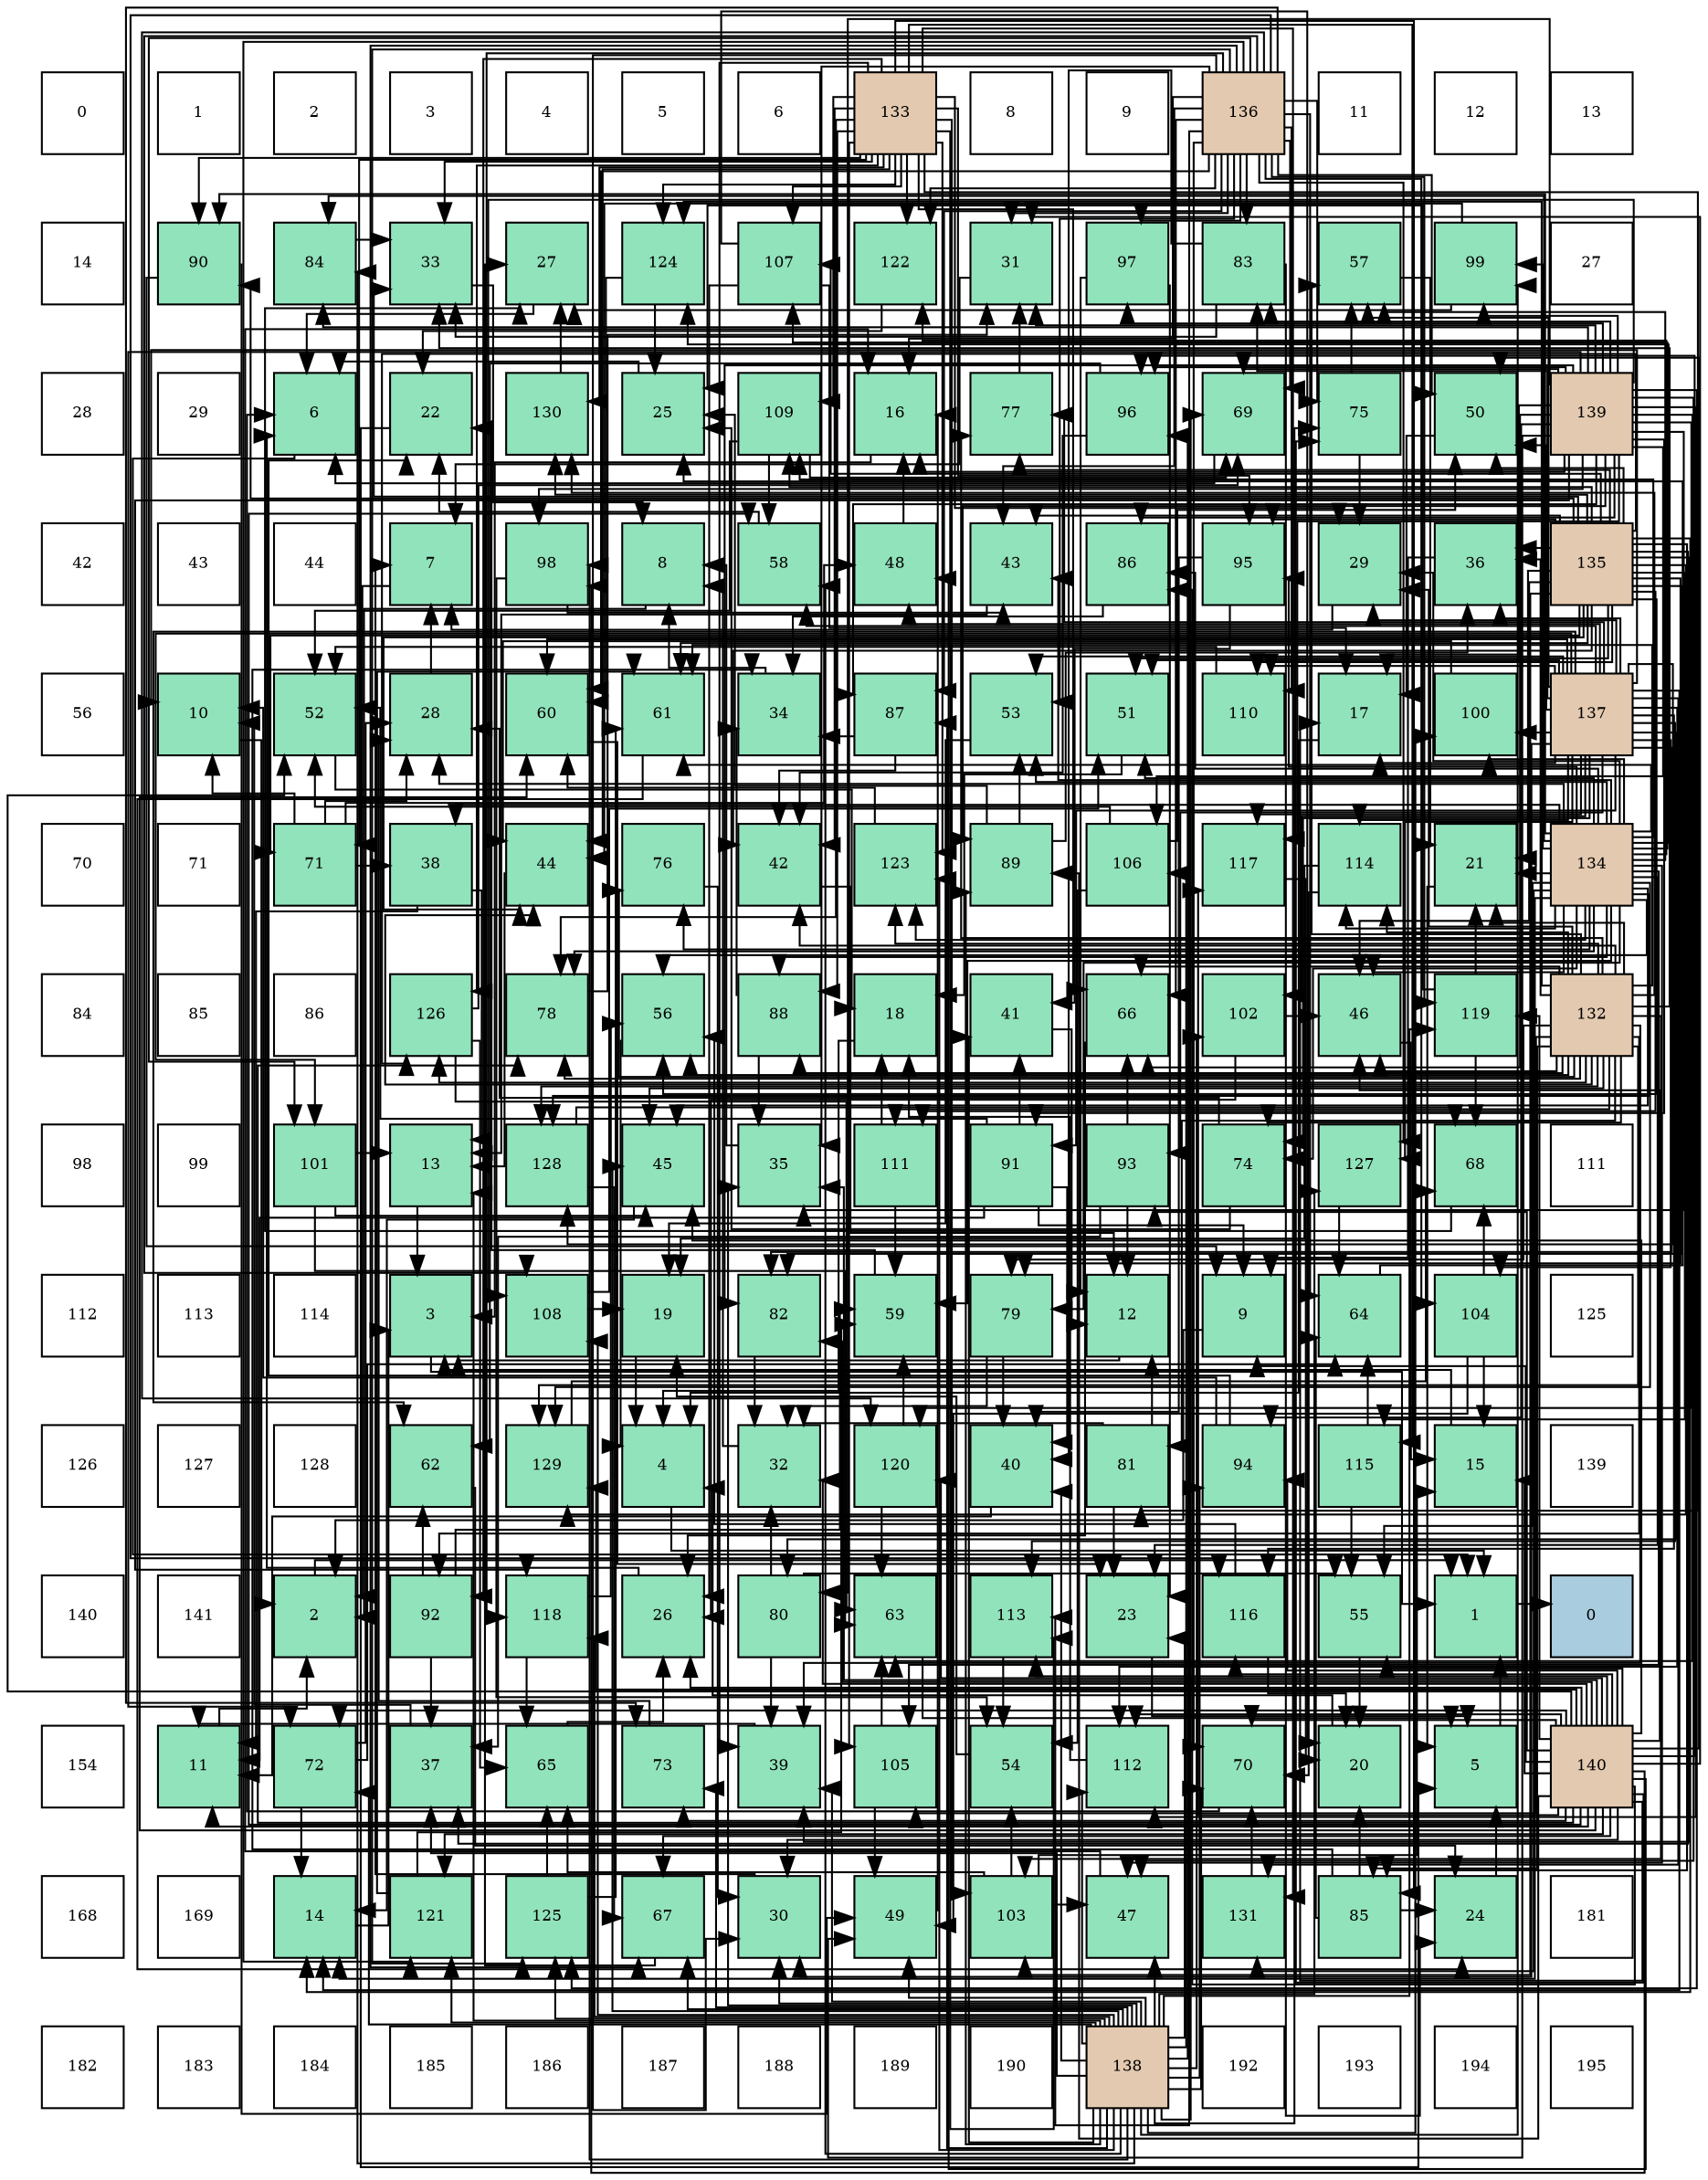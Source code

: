 digraph layout{
 rankdir=TB;
 splines=ortho;
 node [style=filled shape=square fixedsize=true width=0.6];
0[label="0", fontsize=8, fillcolor="#ffffff"];
1[label="1", fontsize=8, fillcolor="#ffffff"];
2[label="2", fontsize=8, fillcolor="#ffffff"];
3[label="3", fontsize=8, fillcolor="#ffffff"];
4[label="4", fontsize=8, fillcolor="#ffffff"];
5[label="5", fontsize=8, fillcolor="#ffffff"];
6[label="6", fontsize=8, fillcolor="#ffffff"];
7[label="133", fontsize=8, fillcolor="#e3c9af"];
8[label="8", fontsize=8, fillcolor="#ffffff"];
9[label="9", fontsize=8, fillcolor="#ffffff"];
10[label="136", fontsize=8, fillcolor="#e3c9af"];
11[label="11", fontsize=8, fillcolor="#ffffff"];
12[label="12", fontsize=8, fillcolor="#ffffff"];
13[label="13", fontsize=8, fillcolor="#ffffff"];
14[label="14", fontsize=8, fillcolor="#ffffff"];
15[label="90", fontsize=8, fillcolor="#91e3bb"];
16[label="84", fontsize=8, fillcolor="#91e3bb"];
17[label="33", fontsize=8, fillcolor="#91e3bb"];
18[label="27", fontsize=8, fillcolor="#91e3bb"];
19[label="124", fontsize=8, fillcolor="#91e3bb"];
20[label="107", fontsize=8, fillcolor="#91e3bb"];
21[label="122", fontsize=8, fillcolor="#91e3bb"];
22[label="31", fontsize=8, fillcolor="#91e3bb"];
23[label="97", fontsize=8, fillcolor="#91e3bb"];
24[label="83", fontsize=8, fillcolor="#91e3bb"];
25[label="57", fontsize=8, fillcolor="#91e3bb"];
26[label="99", fontsize=8, fillcolor="#91e3bb"];
27[label="27", fontsize=8, fillcolor="#ffffff"];
28[label="28", fontsize=8, fillcolor="#ffffff"];
29[label="29", fontsize=8, fillcolor="#ffffff"];
30[label="6", fontsize=8, fillcolor="#91e3bb"];
31[label="22", fontsize=8, fillcolor="#91e3bb"];
32[label="130", fontsize=8, fillcolor="#91e3bb"];
33[label="25", fontsize=8, fillcolor="#91e3bb"];
34[label="109", fontsize=8, fillcolor="#91e3bb"];
35[label="16", fontsize=8, fillcolor="#91e3bb"];
36[label="77", fontsize=8, fillcolor="#91e3bb"];
37[label="96", fontsize=8, fillcolor="#91e3bb"];
38[label="69", fontsize=8, fillcolor="#91e3bb"];
39[label="75", fontsize=8, fillcolor="#91e3bb"];
40[label="50", fontsize=8, fillcolor="#91e3bb"];
41[label="139", fontsize=8, fillcolor="#e3c9af"];
42[label="42", fontsize=8, fillcolor="#ffffff"];
43[label="43", fontsize=8, fillcolor="#ffffff"];
44[label="44", fontsize=8, fillcolor="#ffffff"];
45[label="7", fontsize=8, fillcolor="#91e3bb"];
46[label="98", fontsize=8, fillcolor="#91e3bb"];
47[label="8", fontsize=8, fillcolor="#91e3bb"];
48[label="58", fontsize=8, fillcolor="#91e3bb"];
49[label="48", fontsize=8, fillcolor="#91e3bb"];
50[label="43", fontsize=8, fillcolor="#91e3bb"];
51[label="86", fontsize=8, fillcolor="#91e3bb"];
52[label="95", fontsize=8, fillcolor="#91e3bb"];
53[label="29", fontsize=8, fillcolor="#91e3bb"];
54[label="36", fontsize=8, fillcolor="#91e3bb"];
55[label="135", fontsize=8, fillcolor="#e3c9af"];
56[label="56", fontsize=8, fillcolor="#ffffff"];
57[label="10", fontsize=8, fillcolor="#91e3bb"];
58[label="52", fontsize=8, fillcolor="#91e3bb"];
59[label="28", fontsize=8, fillcolor="#91e3bb"];
60[label="60", fontsize=8, fillcolor="#91e3bb"];
61[label="61", fontsize=8, fillcolor="#91e3bb"];
62[label="34", fontsize=8, fillcolor="#91e3bb"];
63[label="87", fontsize=8, fillcolor="#91e3bb"];
64[label="53", fontsize=8, fillcolor="#91e3bb"];
65[label="51", fontsize=8, fillcolor="#91e3bb"];
66[label="110", fontsize=8, fillcolor="#91e3bb"];
67[label="17", fontsize=8, fillcolor="#91e3bb"];
68[label="100", fontsize=8, fillcolor="#91e3bb"];
69[label="137", fontsize=8, fillcolor="#e3c9af"];
70[label="70", fontsize=8, fillcolor="#ffffff"];
71[label="71", fontsize=8, fillcolor="#ffffff"];
72[label="71", fontsize=8, fillcolor="#91e3bb"];
73[label="38", fontsize=8, fillcolor="#91e3bb"];
74[label="44", fontsize=8, fillcolor="#91e3bb"];
75[label="76", fontsize=8, fillcolor="#91e3bb"];
76[label="42", fontsize=8, fillcolor="#91e3bb"];
77[label="123", fontsize=8, fillcolor="#91e3bb"];
78[label="89", fontsize=8, fillcolor="#91e3bb"];
79[label="106", fontsize=8, fillcolor="#91e3bb"];
80[label="117", fontsize=8, fillcolor="#91e3bb"];
81[label="114", fontsize=8, fillcolor="#91e3bb"];
82[label="21", fontsize=8, fillcolor="#91e3bb"];
83[label="134", fontsize=8, fillcolor="#e3c9af"];
84[label="84", fontsize=8, fillcolor="#ffffff"];
85[label="85", fontsize=8, fillcolor="#ffffff"];
86[label="86", fontsize=8, fillcolor="#ffffff"];
87[label="126", fontsize=8, fillcolor="#91e3bb"];
88[label="78", fontsize=8, fillcolor="#91e3bb"];
89[label="56", fontsize=8, fillcolor="#91e3bb"];
90[label="88", fontsize=8, fillcolor="#91e3bb"];
91[label="18", fontsize=8, fillcolor="#91e3bb"];
92[label="41", fontsize=8, fillcolor="#91e3bb"];
93[label="66", fontsize=8, fillcolor="#91e3bb"];
94[label="102", fontsize=8, fillcolor="#91e3bb"];
95[label="46", fontsize=8, fillcolor="#91e3bb"];
96[label="119", fontsize=8, fillcolor="#91e3bb"];
97[label="132", fontsize=8, fillcolor="#e3c9af"];
98[label="98", fontsize=8, fillcolor="#ffffff"];
99[label="99", fontsize=8, fillcolor="#ffffff"];
100[label="101", fontsize=8, fillcolor="#91e3bb"];
101[label="13", fontsize=8, fillcolor="#91e3bb"];
102[label="128", fontsize=8, fillcolor="#91e3bb"];
103[label="45", fontsize=8, fillcolor="#91e3bb"];
104[label="35", fontsize=8, fillcolor="#91e3bb"];
105[label="111", fontsize=8, fillcolor="#91e3bb"];
106[label="91", fontsize=8, fillcolor="#91e3bb"];
107[label="93", fontsize=8, fillcolor="#91e3bb"];
108[label="74", fontsize=8, fillcolor="#91e3bb"];
109[label="127", fontsize=8, fillcolor="#91e3bb"];
110[label="68", fontsize=8, fillcolor="#91e3bb"];
111[label="111", fontsize=8, fillcolor="#ffffff"];
112[label="112", fontsize=8, fillcolor="#ffffff"];
113[label="113", fontsize=8, fillcolor="#ffffff"];
114[label="114", fontsize=8, fillcolor="#ffffff"];
115[label="3", fontsize=8, fillcolor="#91e3bb"];
116[label="108", fontsize=8, fillcolor="#91e3bb"];
117[label="19", fontsize=8, fillcolor="#91e3bb"];
118[label="82", fontsize=8, fillcolor="#91e3bb"];
119[label="59", fontsize=8, fillcolor="#91e3bb"];
120[label="79", fontsize=8, fillcolor="#91e3bb"];
121[label="12", fontsize=8, fillcolor="#91e3bb"];
122[label="9", fontsize=8, fillcolor="#91e3bb"];
123[label="64", fontsize=8, fillcolor="#91e3bb"];
124[label="104", fontsize=8, fillcolor="#91e3bb"];
125[label="125", fontsize=8, fillcolor="#ffffff"];
126[label="126", fontsize=8, fillcolor="#ffffff"];
127[label="127", fontsize=8, fillcolor="#ffffff"];
128[label="128", fontsize=8, fillcolor="#ffffff"];
129[label="62", fontsize=8, fillcolor="#91e3bb"];
130[label="129", fontsize=8, fillcolor="#91e3bb"];
131[label="4", fontsize=8, fillcolor="#91e3bb"];
132[label="32", fontsize=8, fillcolor="#91e3bb"];
133[label="120", fontsize=8, fillcolor="#91e3bb"];
134[label="40", fontsize=8, fillcolor="#91e3bb"];
135[label="81", fontsize=8, fillcolor="#91e3bb"];
136[label="94", fontsize=8, fillcolor="#91e3bb"];
137[label="115", fontsize=8, fillcolor="#91e3bb"];
138[label="15", fontsize=8, fillcolor="#91e3bb"];
139[label="139", fontsize=8, fillcolor="#ffffff"];
140[label="140", fontsize=8, fillcolor="#ffffff"];
141[label="141", fontsize=8, fillcolor="#ffffff"];
142[label="2", fontsize=8, fillcolor="#91e3bb"];
143[label="92", fontsize=8, fillcolor="#91e3bb"];
144[label="118", fontsize=8, fillcolor="#91e3bb"];
145[label="26", fontsize=8, fillcolor="#91e3bb"];
146[label="80", fontsize=8, fillcolor="#91e3bb"];
147[label="63", fontsize=8, fillcolor="#91e3bb"];
148[label="113", fontsize=8, fillcolor="#91e3bb"];
149[label="23", fontsize=8, fillcolor="#91e3bb"];
150[label="116", fontsize=8, fillcolor="#91e3bb"];
151[label="55", fontsize=8, fillcolor="#91e3bb"];
152[label="1", fontsize=8, fillcolor="#91e3bb"];
153[label="0", fontsize=8, fillcolor="#a9ccde"];
154[label="154", fontsize=8, fillcolor="#ffffff"];
155[label="11", fontsize=8, fillcolor="#91e3bb"];
156[label="72", fontsize=8, fillcolor="#91e3bb"];
157[label="37", fontsize=8, fillcolor="#91e3bb"];
158[label="65", fontsize=8, fillcolor="#91e3bb"];
159[label="73", fontsize=8, fillcolor="#91e3bb"];
160[label="39", fontsize=8, fillcolor="#91e3bb"];
161[label="105", fontsize=8, fillcolor="#91e3bb"];
162[label="54", fontsize=8, fillcolor="#91e3bb"];
163[label="112", fontsize=8, fillcolor="#91e3bb"];
164[label="70", fontsize=8, fillcolor="#91e3bb"];
165[label="20", fontsize=8, fillcolor="#91e3bb"];
166[label="5", fontsize=8, fillcolor="#91e3bb"];
167[label="140", fontsize=8, fillcolor="#e3c9af"];
168[label="168", fontsize=8, fillcolor="#ffffff"];
169[label="169", fontsize=8, fillcolor="#ffffff"];
170[label="14", fontsize=8, fillcolor="#91e3bb"];
171[label="121", fontsize=8, fillcolor="#91e3bb"];
172[label="125", fontsize=8, fillcolor="#91e3bb"];
173[label="67", fontsize=8, fillcolor="#91e3bb"];
174[label="30", fontsize=8, fillcolor="#91e3bb"];
175[label="49", fontsize=8, fillcolor="#91e3bb"];
176[label="103", fontsize=8, fillcolor="#91e3bb"];
177[label="47", fontsize=8, fillcolor="#91e3bb"];
178[label="131", fontsize=8, fillcolor="#91e3bb"];
179[label="85", fontsize=8, fillcolor="#91e3bb"];
180[label="24", fontsize=8, fillcolor="#91e3bb"];
181[label="181", fontsize=8, fillcolor="#ffffff"];
182[label="182", fontsize=8, fillcolor="#ffffff"];
183[label="183", fontsize=8, fillcolor="#ffffff"];
184[label="184", fontsize=8, fillcolor="#ffffff"];
185[label="185", fontsize=8, fillcolor="#ffffff"];
186[label="186", fontsize=8, fillcolor="#ffffff"];
187[label="187", fontsize=8, fillcolor="#ffffff"];
188[label="188", fontsize=8, fillcolor="#ffffff"];
189[label="189", fontsize=8, fillcolor="#ffffff"];
190[label="190", fontsize=8, fillcolor="#ffffff"];
191[label="138", fontsize=8, fillcolor="#e3c9af"];
192[label="192", fontsize=8, fillcolor="#ffffff"];
193[label="193", fontsize=8, fillcolor="#ffffff"];
194[label="194", fontsize=8, fillcolor="#ffffff"];
195[label="195", fontsize=8, fillcolor="#ffffff"];
edge [constraint=false, style=vis];152 -> 153;
142 -> 152;
115 -> 152;
131 -> 152;
166 -> 152;
30 -> 152;
45 -> 142;
47 -> 142;
122 -> 142;
57 -> 142;
155 -> 142;
121 -> 115;
101 -> 115;
170 -> 115;
138 -> 115;
35 -> 115;
67 -> 131;
91 -> 131;
117 -> 131;
165 -> 131;
82 -> 166;
31 -> 166;
149 -> 166;
180 -> 166;
33 -> 30;
145 -> 30;
18 -> 30;
59 -> 45;
53 -> 45;
174 -> 45;
22 -> 45;
132 -> 47;
17 -> 47;
62 -> 47;
104 -> 47;
54 -> 122;
157 -> 57;
73 -> 155;
73 -> 101;
160 -> 155;
134 -> 155;
92 -> 121;
76 -> 121;
50 -> 101;
74 -> 101;
103 -> 170;
95 -> 138;
177 -> 35;
49 -> 35;
175 -> 35;
40 -> 67;
65 -> 91;
58 -> 91;
64 -> 117;
162 -> 117;
151 -> 165;
89 -> 131;
25 -> 82;
48 -> 31;
119 -> 31;
60 -> 149;
61 -> 180;
129 -> 180;
147 -> 166;
123 -> 33;
158 -> 145;
93 -> 145;
173 -> 18;
110 -> 18;
38 -> 30;
164 -> 30;
72 -> 57;
72 -> 59;
72 -> 73;
72 -> 49;
156 -> 170;
156 -> 59;
156 -> 123;
159 -> 59;
108 -> 33;
108 -> 59;
39 -> 53;
39 -> 25;
75 -> 174;
36 -> 22;
88 -> 22;
120 -> 132;
120 -> 134;
146 -> 132;
146 -> 160;
146 -> 151;
135 -> 121;
135 -> 149;
135 -> 132;
118 -> 132;
24 -> 180;
24 -> 17;
24 -> 134;
16 -> 17;
179 -> 165;
179 -> 180;
179 -> 62;
179 -> 123;
51 -> 62;
63 -> 62;
63 -> 76;
90 -> 62;
90 -> 104;
78 -> 33;
78 -> 54;
78 -> 64;
15 -> 122;
15 -> 175;
106 -> 122;
106 -> 155;
106 -> 134;
106 -> 92;
106 -> 58;
143 -> 157;
143 -> 119;
143 -> 129;
107 -> 121;
107 -> 157;
107 -> 93;
136 -> 57;
136 -> 31;
52 -> 134;
52 -> 92;
37 -> 76;
37 -> 129;
23 -> 121;
23 -> 149;
46 -> 50;
46 -> 162;
26 -> 18;
26 -> 74;
68 -> 74;
100 -> 101;
100 -> 103;
100 -> 147;
94 -> 145;
94 -> 95;
176 -> 138;
176 -> 177;
176 -> 162;
176 -> 158;
124 -> 138;
124 -> 175;
124 -> 110;
161 -> 175;
161 -> 147;
79 -> 40;
79 -> 58;
79 -> 162;
20 -> 67;
20 -> 165;
20 -> 145;
116 -> 117;
116 -> 65;
34 -> 58;
34 -> 48;
34 -> 38;
66 -> 58;
105 -> 91;
105 -> 119;
163 -> 91;
148 -> 162;
81 -> 117;
81 -> 164;
137 -> 151;
137 -> 123;
150 -> 165;
150 -> 89;
80 -> 165;
144 -> 89;
144 -> 158;
96 -> 82;
96 -> 33;
96 -> 110;
133 -> 119;
133 -> 147;
171 -> 119;
171 -> 61;
21 -> 31;
77 -> 60;
19 -> 33;
19 -> 60;
172 -> 61;
172 -> 158;
87 -> 147;
87 -> 158;
87 -> 38;
109 -> 123;
102 -> 173;
102 -> 110;
130 -> 110;
32 -> 18;
178 -> 164;
97 -> 82;
97 -> 53;
97 -> 17;
97 -> 54;
97 -> 160;
97 -> 76;
97 -> 74;
97 -> 103;
97 -> 95;
97 -> 89;
97 -> 25;
97 -> 61;
97 -> 93;
97 -> 108;
97 -> 75;
97 -> 36;
97 -> 88;
97 -> 120;
97 -> 135;
97 -> 179;
97 -> 90;
97 -> 143;
97 -> 176;
97 -> 161;
97 -> 105;
97 -> 81;
97 -> 77;
97 -> 19;
97 -> 87;
97 -> 102;
97 -> 130;
97 -> 32;
7 -> 53;
7 -> 17;
7 -> 160;
7 -> 76;
7 -> 74;
7 -> 93;
7 -> 72;
7 -> 88;
7 -> 135;
7 -> 179;
7 -> 90;
7 -> 15;
7 -> 143;
7 -> 52;
7 -> 176;
7 -> 161;
7 -> 20;
7 -> 34;
7 -> 148;
7 -> 137;
7 -> 21;
7 -> 77;
7 -> 19;
7 -> 87;
7 -> 32;
7 -> 178;
83 -> 170;
83 -> 82;
83 -> 149;
83 -> 59;
83 -> 53;
83 -> 73;
83 -> 50;
83 -> 103;
83 -> 95;
83 -> 177;
83 -> 65;
83 -> 64;
83 -> 151;
83 -> 89;
83 -> 25;
83 -> 119;
83 -> 61;
83 -> 108;
83 -> 75;
83 -> 88;
83 -> 120;
83 -> 16;
83 -> 51;
83 -> 90;
83 -> 15;
83 -> 52;
83 -> 26;
83 -> 68;
83 -> 161;
83 -> 20;
83 -> 34;
83 -> 81;
83 -> 21;
83 -> 77;
83 -> 19;
83 -> 102;
83 -> 130;
83 -> 178;
55 -> 170;
55 -> 82;
55 -> 17;
55 -> 54;
55 -> 157;
55 -> 160;
55 -> 76;
55 -> 50;
55 -> 74;
55 -> 95;
55 -> 40;
55 -> 65;
55 -> 89;
55 -> 61;
55 -> 72;
55 -> 36;
55 -> 120;
55 -> 118;
55 -> 179;
55 -> 15;
55 -> 52;
55 -> 176;
55 -> 20;
55 -> 34;
55 -> 66;
55 -> 105;
55 -> 137;
55 -> 87;
55 -> 130;
55 -> 32;
10 -> 35;
10 -> 174;
10 -> 22;
10 -> 104;
10 -> 50;
10 -> 40;
10 -> 64;
10 -> 60;
10 -> 123;
10 -> 93;
10 -> 173;
10 -> 38;
10 -> 164;
10 -> 159;
10 -> 39;
10 -> 24;
10 -> 63;
10 -> 23;
10 -> 100;
10 -> 124;
10 -> 116;
10 -> 66;
10 -> 148;
10 -> 150;
10 -> 144;
10 -> 96;
10 -> 133;
10 -> 171;
10 -> 21;
10 -> 172;
10 -> 109;
69 -> 57;
69 -> 170;
69 -> 67;
69 -> 53;
69 -> 174;
69 -> 54;
69 -> 49;
69 -> 40;
69 -> 65;
69 -> 64;
69 -> 25;
69 -> 48;
69 -> 60;
69 -> 129;
69 -> 108;
69 -> 36;
69 -> 146;
69 -> 118;
69 -> 24;
69 -> 106;
69 -> 107;
69 -> 68;
69 -> 100;
69 -> 94;
69 -> 124;
69 -> 66;
69 -> 163;
69 -> 148;
69 -> 81;
69 -> 150;
69 -> 80;
69 -> 109;
69 -> 102;
69 -> 178;
191 -> 101;
191 -> 149;
191 -> 174;
191 -> 104;
191 -> 157;
191 -> 160;
191 -> 134;
191 -> 92;
191 -> 103;
191 -> 177;
191 -> 175;
191 -> 48;
191 -> 173;
191 -> 38;
191 -> 164;
191 -> 156;
191 -> 159;
191 -> 39;
191 -> 16;
191 -> 63;
191 -> 78;
191 -> 136;
191 -> 37;
191 -> 46;
191 -> 26;
191 -> 68;
191 -> 94;
191 -> 79;
191 -> 116;
191 -> 163;
191 -> 144;
191 -> 96;
191 -> 171;
191 -> 77;
191 -> 172;
191 -> 109;
41 -> 35;
41 -> 67;
41 -> 22;
41 -> 104;
41 -> 177;
41 -> 175;
41 -> 147;
41 -> 93;
41 -> 38;
41 -> 156;
41 -> 146;
41 -> 118;
41 -> 24;
41 -> 16;
41 -> 51;
41 -> 63;
41 -> 78;
41 -> 106;
41 -> 136;
41 -> 37;
41 -> 23;
41 -> 46;
41 -> 26;
41 -> 79;
41 -> 116;
41 -> 163;
41 -> 80;
41 -> 144;
41 -> 133;
41 -> 172;
167 -> 122;
167 -> 155;
167 -> 138;
167 -> 67;
167 -> 145;
167 -> 174;
167 -> 22;
167 -> 132;
167 -> 104;
167 -> 103;
167 -> 95;
167 -> 49;
167 -> 40;
167 -> 58;
167 -> 151;
167 -> 48;
167 -> 60;
167 -> 173;
167 -> 164;
167 -> 156;
167 -> 159;
167 -> 39;
167 -> 88;
167 -> 118;
167 -> 51;
167 -> 78;
167 -> 107;
167 -> 136;
167 -> 37;
167 -> 46;
167 -> 163;
167 -> 148;
167 -> 150;
167 -> 80;
167 -> 96;
167 -> 133;
167 -> 171;
167 -> 130;
edge [constraint=true, style=invis];
0 -> 14 -> 28 -> 42 -> 56 -> 70 -> 84 -> 98 -> 112 -> 126 -> 140 -> 154 -> 168 -> 182;
1 -> 15 -> 29 -> 43 -> 57 -> 71 -> 85 -> 99 -> 113 -> 127 -> 141 -> 155 -> 169 -> 183;
2 -> 16 -> 30 -> 44 -> 58 -> 72 -> 86 -> 100 -> 114 -> 128 -> 142 -> 156 -> 170 -> 184;
3 -> 17 -> 31 -> 45 -> 59 -> 73 -> 87 -> 101 -> 115 -> 129 -> 143 -> 157 -> 171 -> 185;
4 -> 18 -> 32 -> 46 -> 60 -> 74 -> 88 -> 102 -> 116 -> 130 -> 144 -> 158 -> 172 -> 186;
5 -> 19 -> 33 -> 47 -> 61 -> 75 -> 89 -> 103 -> 117 -> 131 -> 145 -> 159 -> 173 -> 187;
6 -> 20 -> 34 -> 48 -> 62 -> 76 -> 90 -> 104 -> 118 -> 132 -> 146 -> 160 -> 174 -> 188;
7 -> 21 -> 35 -> 49 -> 63 -> 77 -> 91 -> 105 -> 119 -> 133 -> 147 -> 161 -> 175 -> 189;
8 -> 22 -> 36 -> 50 -> 64 -> 78 -> 92 -> 106 -> 120 -> 134 -> 148 -> 162 -> 176 -> 190;
9 -> 23 -> 37 -> 51 -> 65 -> 79 -> 93 -> 107 -> 121 -> 135 -> 149 -> 163 -> 177 -> 191;
10 -> 24 -> 38 -> 52 -> 66 -> 80 -> 94 -> 108 -> 122 -> 136 -> 150 -> 164 -> 178 -> 192;
11 -> 25 -> 39 -> 53 -> 67 -> 81 -> 95 -> 109 -> 123 -> 137 -> 151 -> 165 -> 179 -> 193;
12 -> 26 -> 40 -> 54 -> 68 -> 82 -> 96 -> 110 -> 124 -> 138 -> 152 -> 166 -> 180 -> 194;
13 -> 27 -> 41 -> 55 -> 69 -> 83 -> 97 -> 111 -> 125 -> 139 -> 153 -> 167 -> 181 -> 195;
rank = same {0 -> 1 -> 2 -> 3 -> 4 -> 5 -> 6 -> 7 -> 8 -> 9 -> 10 -> 11 -> 12 -> 13};
rank = same {14 -> 15 -> 16 -> 17 -> 18 -> 19 -> 20 -> 21 -> 22 -> 23 -> 24 -> 25 -> 26 -> 27};
rank = same {28 -> 29 -> 30 -> 31 -> 32 -> 33 -> 34 -> 35 -> 36 -> 37 -> 38 -> 39 -> 40 -> 41};
rank = same {42 -> 43 -> 44 -> 45 -> 46 -> 47 -> 48 -> 49 -> 50 -> 51 -> 52 -> 53 -> 54 -> 55};
rank = same {56 -> 57 -> 58 -> 59 -> 60 -> 61 -> 62 -> 63 -> 64 -> 65 -> 66 -> 67 -> 68 -> 69};
rank = same {70 -> 71 -> 72 -> 73 -> 74 -> 75 -> 76 -> 77 -> 78 -> 79 -> 80 -> 81 -> 82 -> 83};
rank = same {84 -> 85 -> 86 -> 87 -> 88 -> 89 -> 90 -> 91 -> 92 -> 93 -> 94 -> 95 -> 96 -> 97};
rank = same {98 -> 99 -> 100 -> 101 -> 102 -> 103 -> 104 -> 105 -> 106 -> 107 -> 108 -> 109 -> 110 -> 111};
rank = same {112 -> 113 -> 114 -> 115 -> 116 -> 117 -> 118 -> 119 -> 120 -> 121 -> 122 -> 123 -> 124 -> 125};
rank = same {126 -> 127 -> 128 -> 129 -> 130 -> 131 -> 132 -> 133 -> 134 -> 135 -> 136 -> 137 -> 138 -> 139};
rank = same {140 -> 141 -> 142 -> 143 -> 144 -> 145 -> 146 -> 147 -> 148 -> 149 -> 150 -> 151 -> 152 -> 153};
rank = same {154 -> 155 -> 156 -> 157 -> 158 -> 159 -> 160 -> 161 -> 162 -> 163 -> 164 -> 165 -> 166 -> 167};
rank = same {168 -> 169 -> 170 -> 171 -> 172 -> 173 -> 174 -> 175 -> 176 -> 177 -> 178 -> 179 -> 180 -> 181};
rank = same {182 -> 183 -> 184 -> 185 -> 186 -> 187 -> 188 -> 189 -> 190 -> 191 -> 192 -> 193 -> 194 -> 195};
}